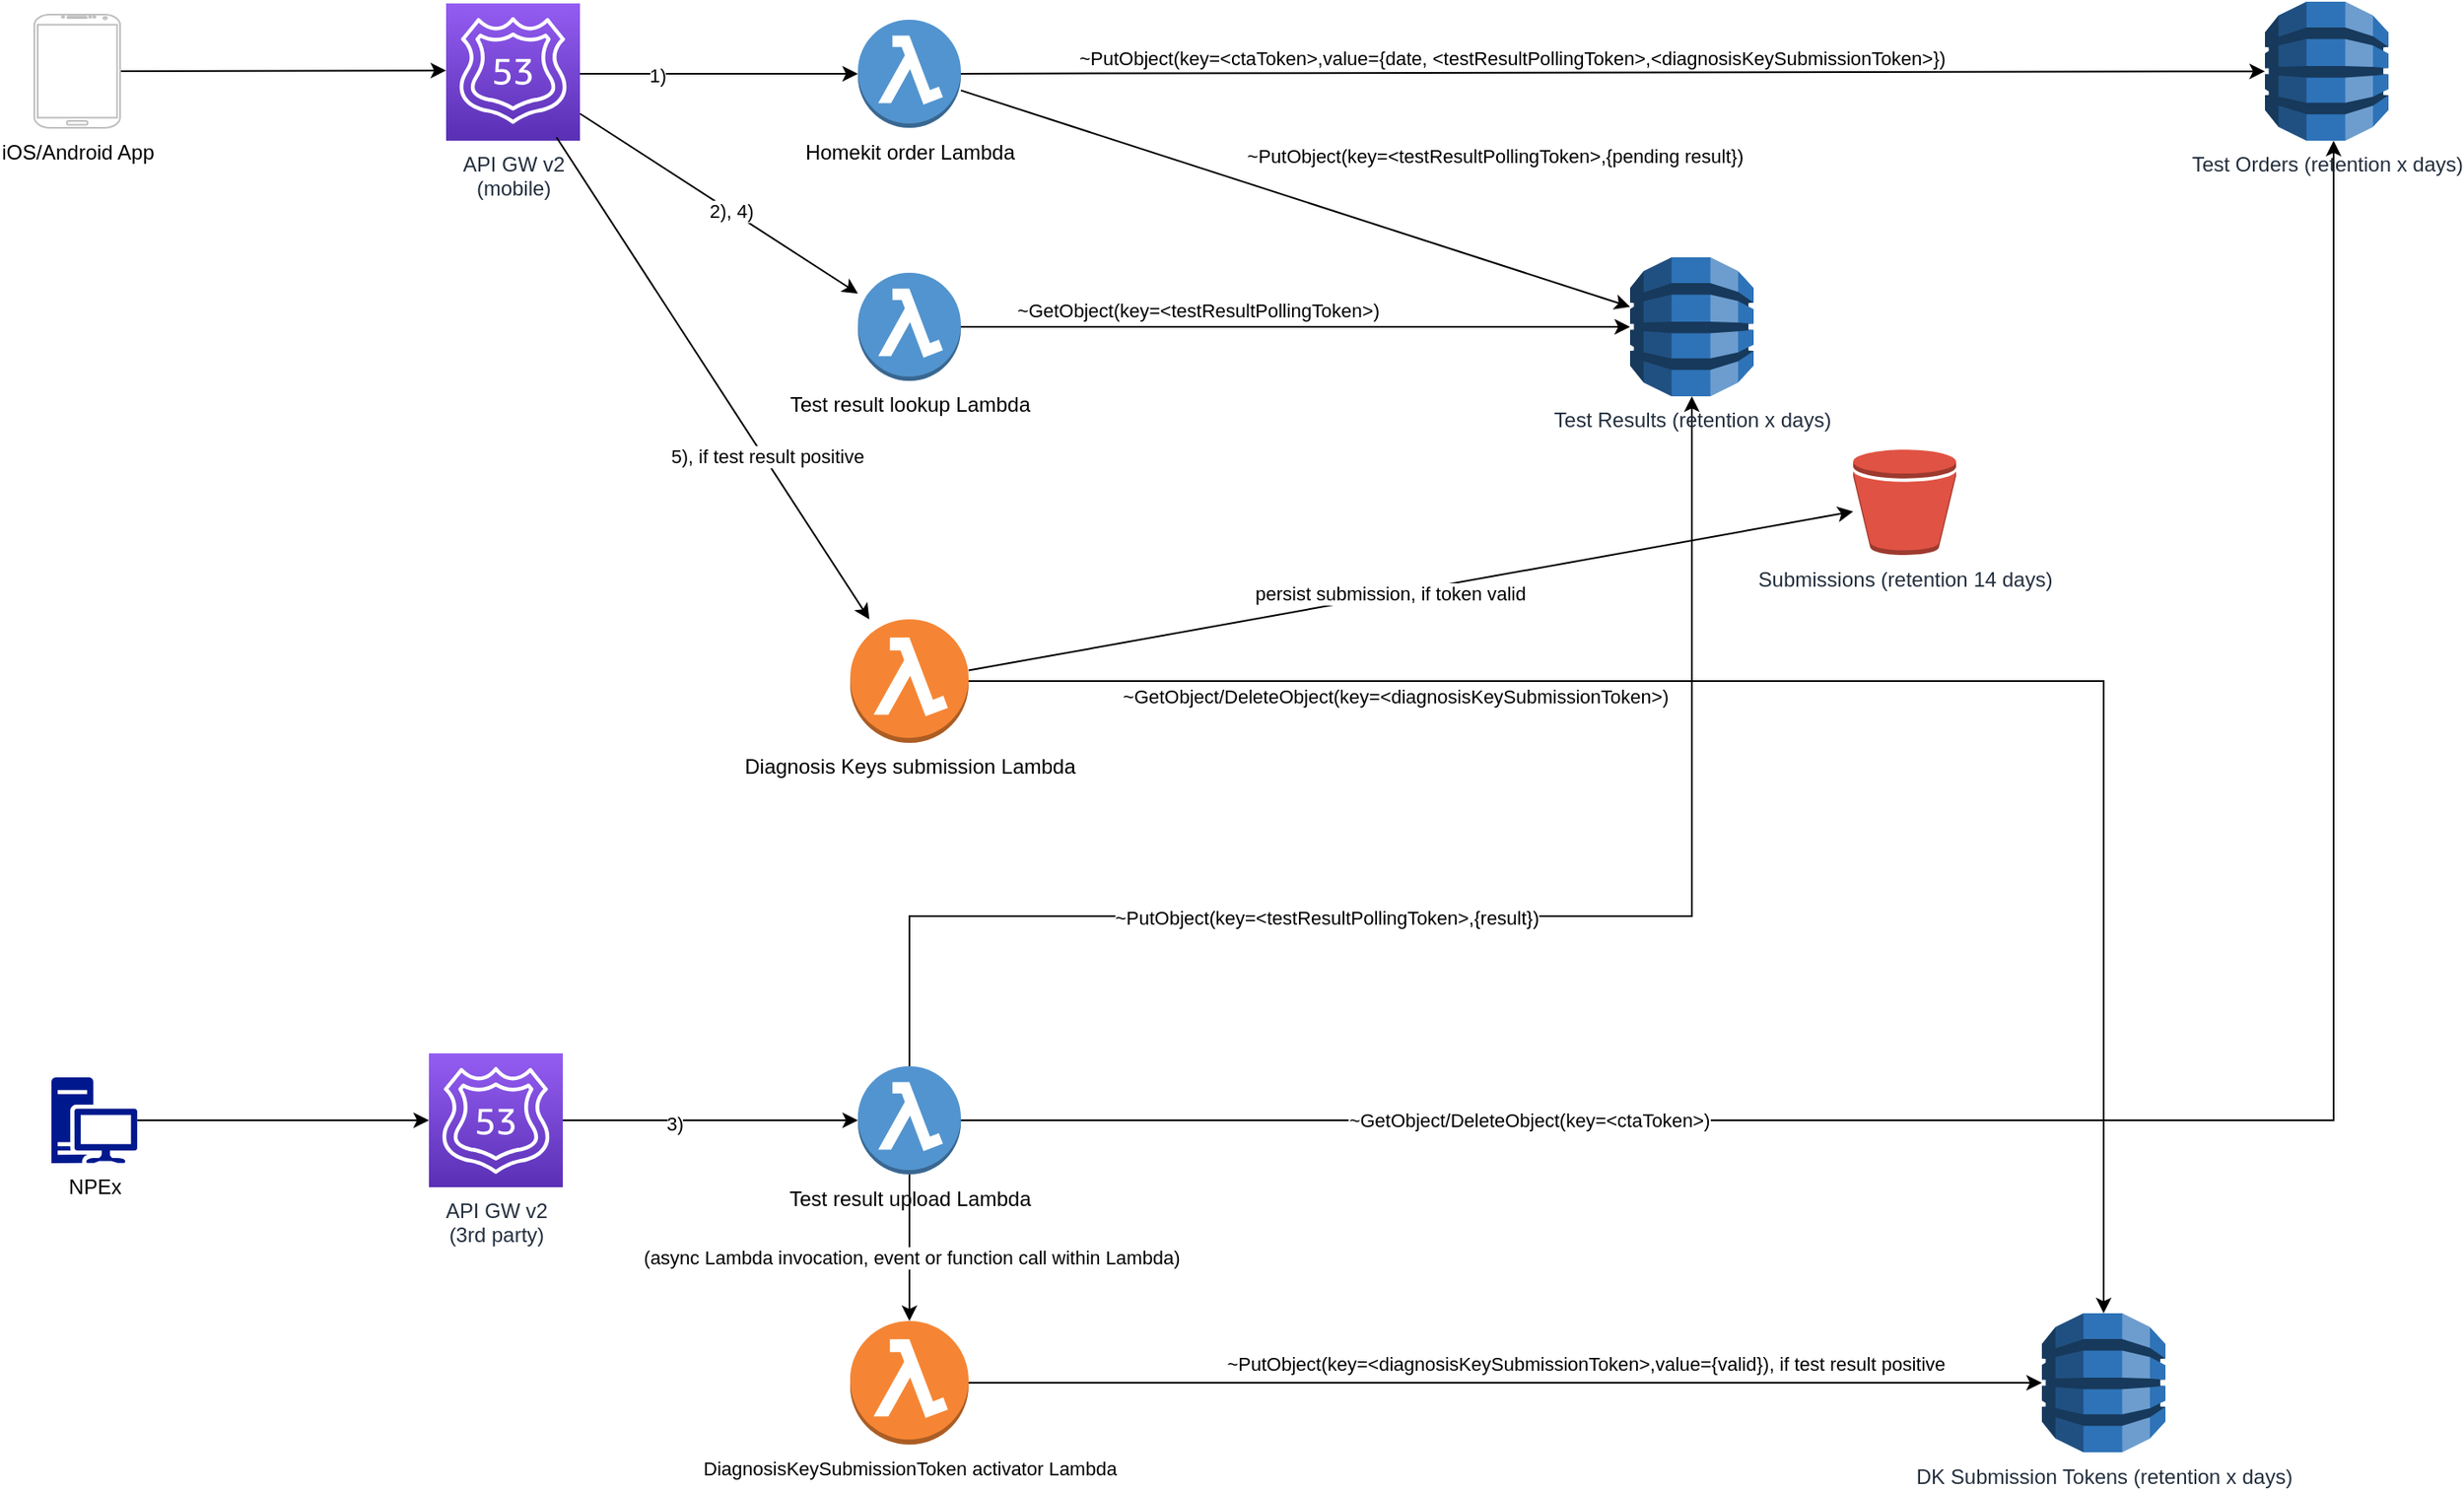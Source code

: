 <mxfile version="13.4.2" type="device"><diagram id="7l4un8e1ZVvEWn5VFcZK" name="Page-1"><mxGraphModel dx="2066" dy="1114" grid="1" gridSize="10" guides="1" tooltips="1" connect="1" arrows="1" fold="1" page="1" pageScale="1" pageWidth="1654" pageHeight="1169" math="0" shadow="0"><root><mxCell id="0"/><mxCell id="1" parent="0"/><mxCell id="H36jt0zUwEtWzXlIRthk-10" style="edgeStyle=orthogonalEdgeStyle;rounded=0;orthogonalLoop=1;jettySize=auto;html=1;" parent="1" source="H36jt0zUwEtWzXlIRthk-1" target="H36jt0zUwEtWzXlIRthk-3" edge="1"><mxGeometry relative="1" as="geometry"/></mxCell><mxCell id="H36jt0zUwEtWzXlIRthk-97" value="1)" style="edgeLabel;html=1;align=center;verticalAlign=middle;resizable=0;points=[];" parent="H36jt0zUwEtWzXlIRthk-10" vertex="1" connectable="0"><mxGeometry x="-0.444" y="-1" relative="1" as="geometry"><mxPoint as="offset"/></mxGeometry></mxCell><mxCell id="H36jt0zUwEtWzXlIRthk-1" value="API GW v2&lt;br&gt;(mobile)" style="outlineConnect=0;fontColor=#232F3E;gradientColor=#945DF2;gradientDirection=north;fillColor=#5A30B5;strokeColor=#ffffff;dashed=0;verticalLabelPosition=bottom;verticalAlign=top;align=center;html=1;fontSize=12;fontStyle=0;aspect=fixed;shape=mxgraph.aws4.resourceIcon;resIcon=mxgraph.aws4.api_gateway;" parent="1" vertex="1"><mxGeometry x="390" y="193" width="78" height="78" as="geometry"/></mxCell><mxCell id="H36jt0zUwEtWzXlIRthk-52" style="edgeStyle=none;rounded=0;orthogonalLoop=1;jettySize=auto;html=1;" parent="1" source="H36jt0zUwEtWzXlIRthk-3" target="H36jt0zUwEtWzXlIRthk-108" edge="1"><mxGeometry relative="1" as="geometry"/></mxCell><mxCell id="H36jt0zUwEtWzXlIRthk-53" value="~PutObject(key=&amp;lt;ctaToken&amp;gt;,value={date, &amp;lt;testResultPollingToken&amp;gt;,&amp;lt;diagnosisKeySubmissionToken&amp;gt;})" style="edgeLabel;html=1;align=center;verticalAlign=middle;resizable=0;points=[];" parent="H36jt0zUwEtWzXlIRthk-52" vertex="1" connectable="0"><mxGeometry x="-0.232" relative="1" as="geometry"><mxPoint x="29" y="-9" as="offset"/></mxGeometry></mxCell><mxCell id="iBQrSZqJGQWw7QaStk0V-1" style="rounded=0;orthogonalLoop=1;jettySize=auto;html=1;" edge="1" parent="1" source="H36jt0zUwEtWzXlIRthk-3" target="H36jt0zUwEtWzXlIRthk-109"><mxGeometry relative="1" as="geometry"/></mxCell><mxCell id="iBQrSZqJGQWw7QaStk0V-2" value="~PutObject(key=&amp;lt;testResultPollingToken&amp;gt;,{pending result})" style="edgeLabel;html=1;align=center;verticalAlign=middle;resizable=0;points=[];" vertex="1" connectable="0" parent="iBQrSZqJGQWw7QaStk0V-1"><mxGeometry x="-0.339" relative="1" as="geometry"><mxPoint x="181.55" y="-3.25" as="offset"/></mxGeometry></mxCell><mxCell id="H36jt0zUwEtWzXlIRthk-3" value="Homekit order Lambda" style="outlineConnect=0;dashed=0;verticalLabelPosition=bottom;verticalAlign=top;align=center;html=1;shape=mxgraph.aws3.lambda_function;fillColor=#5294CF;gradientColor=none;" parent="1" vertex="1"><mxGeometry x="630" y="200.5" width="60" height="63" as="geometry"/></mxCell><mxCell id="H36jt0zUwEtWzXlIRthk-64" style="edgeStyle=none;rounded=0;orthogonalLoop=1;jettySize=auto;html=1;" parent="1" source="H36jt0zUwEtWzXlIRthk-8" target="H36jt0zUwEtWzXlIRthk-63" edge="1"><mxGeometry relative="1" as="geometry"/></mxCell><mxCell id="H36jt0zUwEtWzXlIRthk-8" value="NPEx" style="aspect=fixed;pointerEvents=1;shadow=0;dashed=0;html=1;strokeColor=none;labelPosition=center;verticalLabelPosition=bottom;verticalAlign=top;align=center;fillColor=#00188D;shape=mxgraph.mscae.enterprise.workstation_client" parent="1" vertex="1"><mxGeometry x="160" y="817" width="50" height="50" as="geometry"/></mxCell><mxCell id="H36jt0zUwEtWzXlIRthk-76" style="edgeStyle=none;rounded=0;orthogonalLoop=1;jettySize=auto;html=1;" parent="1" source="H36jt0zUwEtWzXlIRthk-44" target="H36jt0zUwEtWzXlIRthk-57" edge="1"><mxGeometry relative="1" as="geometry"/></mxCell><mxCell id="H36jt0zUwEtWzXlIRthk-98" value="2), 4)" style="edgeLabel;html=1;align=center;verticalAlign=middle;resizable=0;points=[];" parent="H36jt0zUwEtWzXlIRthk-76" vertex="1" connectable="0"><mxGeometry x="0.071" relative="1" as="geometry"><mxPoint x="1" as="offset"/></mxGeometry></mxCell><mxCell id="H36jt0zUwEtWzXlIRthk-78" style="edgeStyle=none;rounded=0;orthogonalLoop=1;jettySize=auto;html=1;" parent="1" source="H36jt0zUwEtWzXlIRthk-44" target="H36jt0zUwEtWzXlIRthk-90" edge="1"><mxGeometry relative="1" as="geometry"/></mxCell><mxCell id="H36jt0zUwEtWzXlIRthk-100" value="5), if test result positive" style="edgeLabel;html=1;align=center;verticalAlign=middle;resizable=0;points=[];" parent="H36jt0zUwEtWzXlIRthk-78" vertex="1" connectable="0"><mxGeometry x="0.322" y="1" relative="1" as="geometry"><mxPoint x="1" as="offset"/></mxGeometry></mxCell><mxCell id="H36jt0zUwEtWzXlIRthk-44" value="" style="outlineConnect=0;fontColor=#232F3E;gradientColor=#945DF2;gradientDirection=north;fillColor=#5A30B5;strokeColor=#ffffff;dashed=0;verticalLabelPosition=bottom;verticalAlign=top;align=center;html=1;fontSize=12;fontStyle=0;aspect=fixed;shape=mxgraph.aws4.resourceIcon;resIcon=mxgraph.aws4.route_53;" parent="1" vertex="1"><mxGeometry x="390" y="191" width="78" height="78" as="geometry"/></mxCell><mxCell id="H36jt0zUwEtWzXlIRthk-56" style="edgeStyle=none;rounded=0;orthogonalLoop=1;jettySize=auto;html=1;" parent="1" source="H36jt0zUwEtWzXlIRthk-31" target="H36jt0zUwEtWzXlIRthk-44" edge="1"><mxGeometry relative="1" as="geometry"/></mxCell><mxCell id="H36jt0zUwEtWzXlIRthk-31" value="iOS/Android App" style="verticalLabelPosition=bottom;verticalAlign=top;html=1;shadow=0;dashed=0;strokeWidth=1;shape=mxgraph.android.phone2;strokeColor=#c0c0c0;" parent="1" vertex="1"><mxGeometry x="150" y="197.5" width="50" height="66" as="geometry"/></mxCell><mxCell id="H36jt0zUwEtWzXlIRthk-61" style="edgeStyle=none;rounded=0;orthogonalLoop=1;jettySize=auto;html=1;" parent="1" source="H36jt0zUwEtWzXlIRthk-57" target="H36jt0zUwEtWzXlIRthk-109" edge="1"><mxGeometry relative="1" as="geometry"/></mxCell><mxCell id="H36jt0zUwEtWzXlIRthk-62" value="~GetObject(key=&amp;lt;testResultPollingToken&amp;gt;)" style="edgeLabel;html=1;align=center;verticalAlign=middle;resizable=0;points=[];" parent="H36jt0zUwEtWzXlIRthk-61" vertex="1" connectable="0"><mxGeometry x="-0.777" y="-1" relative="1" as="geometry"><mxPoint x="94.33" y="-11.2" as="offset"/></mxGeometry></mxCell><mxCell id="H36jt0zUwEtWzXlIRthk-57" value="Test result lookup Lambda" style="outlineConnect=0;dashed=0;verticalLabelPosition=bottom;verticalAlign=top;align=center;html=1;shape=mxgraph.aws3.lambda_function;fillColor=#5294CF;gradientColor=none;" parent="1" vertex="1"><mxGeometry x="630" y="348" width="60" height="63" as="geometry"/></mxCell><mxCell id="H36jt0zUwEtWzXlIRthk-68" style="edgeStyle=none;rounded=0;orthogonalLoop=1;jettySize=auto;html=1;" parent="1" source="H36jt0zUwEtWzXlIRthk-63" target="H36jt0zUwEtWzXlIRthk-65" edge="1"><mxGeometry relative="1" as="geometry"/></mxCell><mxCell id="H36jt0zUwEtWzXlIRthk-99" value="3)" style="edgeLabel;html=1;align=center;verticalAlign=middle;resizable=0;points=[];" parent="H36jt0zUwEtWzXlIRthk-68" vertex="1" connectable="0"><mxGeometry x="-0.244" y="-2" relative="1" as="geometry"><mxPoint as="offset"/></mxGeometry></mxCell><mxCell id="H36jt0zUwEtWzXlIRthk-63" value="API GW v2&lt;br&gt;(3rd party)" style="outlineConnect=0;fontColor=#232F3E;gradientColor=#945DF2;gradientDirection=north;fillColor=#5A30B5;strokeColor=#ffffff;dashed=0;verticalLabelPosition=bottom;verticalAlign=top;align=center;html=1;fontSize=12;fontStyle=0;aspect=fixed;shape=mxgraph.aws4.resourceIcon;resIcon=mxgraph.aws4.route_53;" parent="1" vertex="1"><mxGeometry x="380" y="803" width="78" height="78" as="geometry"/></mxCell><mxCell id="H36jt0zUwEtWzXlIRthk-69" style="edgeStyle=elbowEdgeStyle;rounded=0;orthogonalLoop=1;jettySize=auto;html=1;elbow=vertical;" parent="1" source="H36jt0zUwEtWzXlIRthk-65" target="H36jt0zUwEtWzXlIRthk-109" edge="1"><mxGeometry relative="1" as="geometry"><Array as="points"><mxPoint x="880" y="723"/></Array></mxGeometry></mxCell><mxCell id="H36jt0zUwEtWzXlIRthk-70" value="~PutObject(key=&amp;lt;testResultPollingToken&amp;gt;,{result})" style="edgeLabel;html=1;align=center;verticalAlign=middle;resizable=0;points=[];" parent="H36jt0zUwEtWzXlIRthk-69" vertex="1" connectable="0"><mxGeometry x="-0.219" y="-1" relative="1" as="geometry"><mxPoint as="offset"/></mxGeometry></mxCell><mxCell id="H36jt0zUwEtWzXlIRthk-71" style="edgeStyle=elbowEdgeStyle;rounded=0;orthogonalLoop=1;jettySize=auto;html=1;" parent="1" source="H36jt0zUwEtWzXlIRthk-65" target="H36jt0zUwEtWzXlIRthk-108" edge="1"><mxGeometry relative="1" as="geometry"><Array as="points"><mxPoint x="1490" y="543"/></Array></mxGeometry></mxCell><mxCell id="H36jt0zUwEtWzXlIRthk-72" value="~GetObject/DeleteObject(key=&amp;lt;ctaToken&amp;gt;)" style="edgeLabel;html=1;align=center;verticalAlign=middle;resizable=0;points=[];" parent="H36jt0zUwEtWzXlIRthk-71" vertex="1" connectable="0"><mxGeometry x="-0.518" relative="1" as="geometry"><mxPoint as="offset"/></mxGeometry></mxCell><mxCell id="H36jt0zUwEtWzXlIRthk-74" style="rounded=0;orthogonalLoop=1;jettySize=auto;html=1;" parent="1" source="H36jt0zUwEtWzXlIRthk-91" target="H36jt0zUwEtWzXlIRthk-111" edge="1"><mxGeometry relative="1" as="geometry"/></mxCell><mxCell id="H36jt0zUwEtWzXlIRthk-75" value="~PutObject(key=&amp;lt;diagnosisKeySubmissionToken&amp;gt;,value={valid}), if test result positive" style="edgeLabel;html=1;align=center;verticalAlign=middle;resizable=0;points=[];" parent="H36jt0zUwEtWzXlIRthk-74" vertex="1" connectable="0"><mxGeometry x="0.406" y="2" relative="1" as="geometry"><mxPoint x="-80" y="-9.61" as="offset"/></mxGeometry></mxCell><mxCell id="H36jt0zUwEtWzXlIRthk-80" style="edgeStyle=none;rounded=0;orthogonalLoop=1;jettySize=auto;html=1;" parent="1" source="H36jt0zUwEtWzXlIRthk-65" target="H36jt0zUwEtWzXlIRthk-91" edge="1"><mxGeometry relative="1" as="geometry"/></mxCell><mxCell id="H36jt0zUwEtWzXlIRthk-94" value="(async Lambda invocation, event or function call within Lambda)" style="edgeLabel;html=1;align=center;verticalAlign=middle;resizable=0;points=[];" parent="H36jt0zUwEtWzXlIRthk-80" vertex="1" connectable="0"><mxGeometry x="0.111" y="1" relative="1" as="geometry"><mxPoint y="1" as="offset"/></mxGeometry></mxCell><mxCell id="H36jt0zUwEtWzXlIRthk-65" value="Test result upload Lambda" style="outlineConnect=0;dashed=0;verticalLabelPosition=bottom;verticalAlign=top;align=center;html=1;shape=mxgraph.aws3.lambda_function;fillColor=#5294CF;gradientColor=none;" parent="1" vertex="1"><mxGeometry x="630" y="810.5" width="60" height="63" as="geometry"/></mxCell><mxCell id="H36jt0zUwEtWzXlIRthk-82" style="rounded=0;orthogonalLoop=1;jettySize=auto;elbow=vertical;html=1;" parent="1" source="H36jt0zUwEtWzXlIRthk-90" target="H36jt0zUwEtWzXlIRthk-92" edge="1"><mxGeometry relative="1" as="geometry"/></mxCell><mxCell id="H36jt0zUwEtWzXlIRthk-85" value="persist submission, if token valid" style="edgeLabel;html=1;align=center;verticalAlign=middle;resizable=0;points=[];" parent="H36jt0zUwEtWzXlIRthk-82" vertex="1" connectable="0"><mxGeometry x="-0.047" y="1" relative="1" as="geometry"><mxPoint as="offset"/></mxGeometry></mxCell><mxCell id="H36jt0zUwEtWzXlIRthk-83" style="edgeStyle=orthogonalEdgeStyle;rounded=0;orthogonalLoop=1;jettySize=auto;html=1;" parent="1" source="H36jt0zUwEtWzXlIRthk-90" target="H36jt0zUwEtWzXlIRthk-111" edge="1"><mxGeometry relative="1" as="geometry"/></mxCell><mxCell id="H36jt0zUwEtWzXlIRthk-84" value="~GetObject/DeleteObject(key=&amp;lt;diagnosisKeySubmissionToken&amp;gt;)" style="edgeLabel;html=1;align=center;verticalAlign=middle;resizable=0;points=[];" parent="H36jt0zUwEtWzXlIRthk-83" vertex="1" connectable="0"><mxGeometry x="-0.518" relative="1" as="geometry"><mxPoint y="8.5" as="offset"/></mxGeometry></mxCell><mxCell id="H36jt0zUwEtWzXlIRthk-90" value="Diagnosis Keys submission Lambda" style="outlineConnect=0;dashed=0;verticalLabelPosition=bottom;verticalAlign=top;align=center;html=1;shape=mxgraph.aws3.lambda_function;fillColor=#F58534;gradientColor=none;" parent="1" vertex="1"><mxGeometry x="625.5" y="550" width="69" height="72" as="geometry"/></mxCell><mxCell id="H36jt0zUwEtWzXlIRthk-91" value="&lt;span style=&quot;font-size: 11px ; background-color: rgb(255 , 255 , 255)&quot;&gt;DiagnosisKeySubmissionToken activator Lambda&lt;/span&gt;" style="outlineConnect=0;dashed=0;verticalLabelPosition=bottom;verticalAlign=top;align=center;html=1;shape=mxgraph.aws3.lambda_function;fillColor=#F58534;gradientColor=none;" parent="1" vertex="1"><mxGeometry x="625.5" y="959" width="69" height="72" as="geometry"/></mxCell><mxCell id="H36jt0zUwEtWzXlIRthk-92" value="&lt;span style=&quot;color: rgb(35 , 47 , 62)&quot;&gt;Submissions (retention 14 days)&lt;/span&gt;" style="outlineConnect=0;dashed=0;verticalLabelPosition=bottom;verticalAlign=top;align=center;html=1;shape=mxgraph.aws3.bucket;fillColor=#E05243;gradientColor=none;" parent="1" vertex="1"><mxGeometry x="1210" y="451" width="60" height="61.5" as="geometry"/></mxCell><mxCell id="H36jt0zUwEtWzXlIRthk-108" value="&lt;span style=&quot;color: rgb(35 , 47 , 62)&quot;&gt;Test Orders (retention x days)&lt;/span&gt;" style="outlineConnect=0;dashed=0;verticalLabelPosition=bottom;verticalAlign=top;align=center;html=1;shape=mxgraph.aws3.dynamo_db;fillColor=#2E73B8;gradientColor=none;" parent="1" vertex="1"><mxGeometry x="1450" y="190" width="72" height="81" as="geometry"/></mxCell><mxCell id="H36jt0zUwEtWzXlIRthk-109" value="&lt;span style=&quot;color: rgb(35 , 47 , 62)&quot;&gt;Test Results (retention x days)&lt;/span&gt;" style="outlineConnect=0;dashed=0;verticalLabelPosition=bottom;verticalAlign=top;align=center;html=1;shape=mxgraph.aws3.dynamo_db;fillColor=#2E73B8;gradientColor=none;" parent="1" vertex="1"><mxGeometry x="1080" y="339" width="72" height="81" as="geometry"/></mxCell><mxCell id="H36jt0zUwEtWzXlIRthk-111" value="&lt;span style=&quot;color: rgb(35 , 47 , 62)&quot;&gt;DK Submission Tokens (retention x days)&lt;/span&gt;" style="outlineConnect=0;dashed=0;verticalLabelPosition=bottom;verticalAlign=top;align=center;html=1;shape=mxgraph.aws3.dynamo_db;fillColor=#2E73B8;gradientColor=none;" parent="1" vertex="1"><mxGeometry x="1320" y="954.5" width="72" height="81" as="geometry"/></mxCell></root></mxGraphModel></diagram></mxfile>